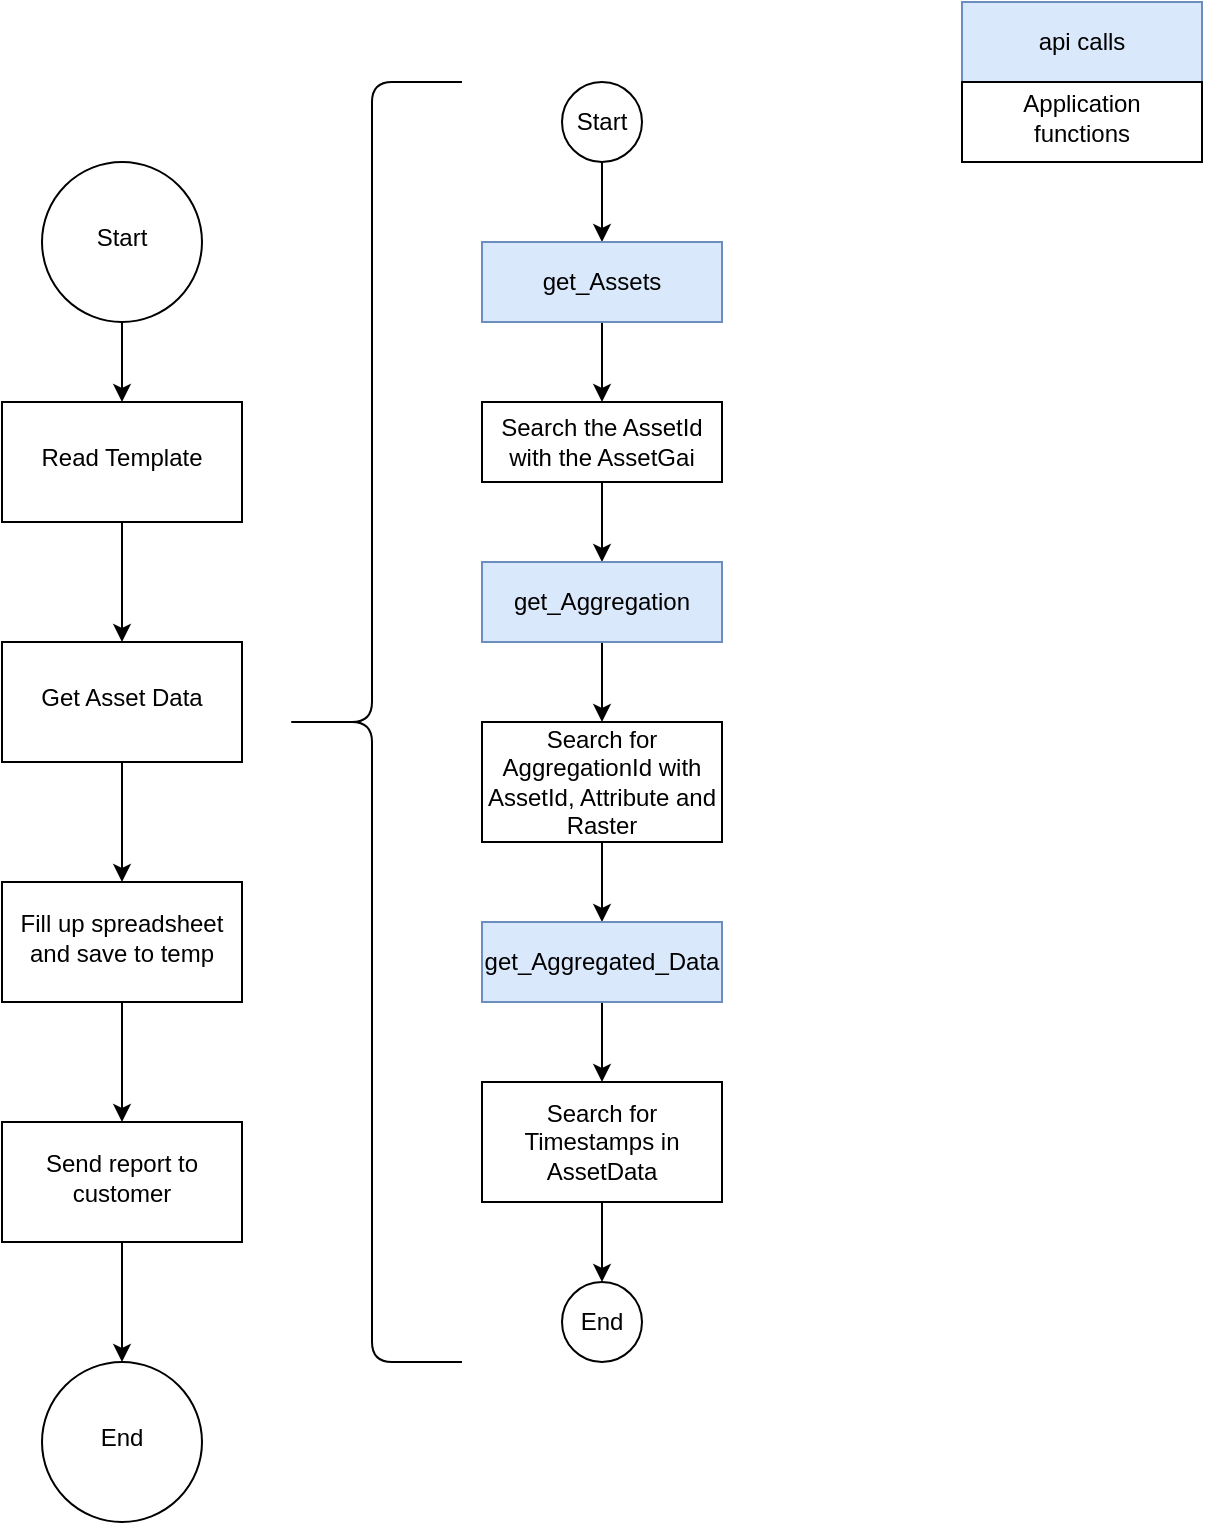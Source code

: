 <mxfile version="20.8.16" type="device"><diagram id="C5RBs43oDa-KdzZeNtuy" name="Page-1"><mxGraphModel dx="1383" dy="785" grid="1" gridSize="10" guides="1" tooltips="1" connect="1" arrows="1" fold="1" page="1" pageScale="1" pageWidth="827" pageHeight="1169" math="0" shadow="0"><root><mxCell id="WIyWlLk6GJQsqaUBKTNV-0"/><mxCell id="WIyWlLk6GJQsqaUBKTNV-1" parent="WIyWlLk6GJQsqaUBKTNV-0"/><mxCell id="MnV2bAvJhZUorKlbxQan-4" value="" style="edgeStyle=orthogonalEdgeStyle;rounded=0;orthogonalLoop=1;jettySize=auto;html=1;" edge="1" parent="WIyWlLk6GJQsqaUBKTNV-1" source="MnV2bAvJhZUorKlbxQan-1" target="MnV2bAvJhZUorKlbxQan-3"><mxGeometry relative="1" as="geometry"/></mxCell><mxCell id="MnV2bAvJhZUorKlbxQan-1" value="Start" style="ellipse;whiteSpace=wrap;html=1;shadow=0;strokeWidth=1;spacing=6;spacingTop=-4;" vertex="1" parent="WIyWlLk6GJQsqaUBKTNV-1"><mxGeometry x="180" y="120" width="80" height="80" as="geometry"/></mxCell><mxCell id="MnV2bAvJhZUorKlbxQan-9" value="" style="edgeStyle=orthogonalEdgeStyle;rounded=0;orthogonalLoop=1;jettySize=auto;html=1;" edge="1" parent="WIyWlLk6GJQsqaUBKTNV-1" source="MnV2bAvJhZUorKlbxQan-3" target="MnV2bAvJhZUorKlbxQan-8"><mxGeometry relative="1" as="geometry"/></mxCell><mxCell id="MnV2bAvJhZUorKlbxQan-3" value="Read Template" style="whiteSpace=wrap;html=1;shadow=0;strokeWidth=1;spacing=6;spacingTop=-4;" vertex="1" parent="WIyWlLk6GJQsqaUBKTNV-1"><mxGeometry x="160" y="240" width="120" height="60" as="geometry"/></mxCell><mxCell id="MnV2bAvJhZUorKlbxQan-12" value="" style="edgeStyle=orthogonalEdgeStyle;rounded=0;orthogonalLoop=1;jettySize=auto;html=1;" edge="1" parent="WIyWlLk6GJQsqaUBKTNV-1" source="MnV2bAvJhZUorKlbxQan-8" target="MnV2bAvJhZUorKlbxQan-11"><mxGeometry relative="1" as="geometry"/></mxCell><mxCell id="MnV2bAvJhZUorKlbxQan-8" value="Get Asset Data" style="whiteSpace=wrap;html=1;shadow=0;strokeWidth=1;spacing=6;spacingTop=-4;" vertex="1" parent="WIyWlLk6GJQsqaUBKTNV-1"><mxGeometry x="160" y="360" width="120" height="60" as="geometry"/></mxCell><mxCell id="MnV2bAvJhZUorKlbxQan-16" value="" style="edgeStyle=orthogonalEdgeStyle;rounded=0;orthogonalLoop=1;jettySize=auto;html=1;" edge="1" parent="WIyWlLk6GJQsqaUBKTNV-1" source="MnV2bAvJhZUorKlbxQan-11" target="MnV2bAvJhZUorKlbxQan-15"><mxGeometry relative="1" as="geometry"/></mxCell><mxCell id="MnV2bAvJhZUorKlbxQan-11" value="Fill up spreadsheet and save to temp" style="whiteSpace=wrap;html=1;shadow=0;strokeWidth=1;spacing=6;spacingTop=-4;" vertex="1" parent="WIyWlLk6GJQsqaUBKTNV-1"><mxGeometry x="160" y="480" width="120" height="60" as="geometry"/></mxCell><mxCell id="MnV2bAvJhZUorKlbxQan-34" value="" style="edgeStyle=orthogonalEdgeStyle;rounded=0;orthogonalLoop=1;jettySize=auto;html=1;" edge="1" parent="WIyWlLk6GJQsqaUBKTNV-1" source="MnV2bAvJhZUorKlbxQan-15" target="MnV2bAvJhZUorKlbxQan-33"><mxGeometry relative="1" as="geometry"/></mxCell><mxCell id="MnV2bAvJhZUorKlbxQan-15" value="Send report to customer" style="whiteSpace=wrap;html=1;shadow=0;strokeWidth=1;spacing=6;spacingTop=-4;" vertex="1" parent="WIyWlLk6GJQsqaUBKTNV-1"><mxGeometry x="160" y="600" width="120" height="60" as="geometry"/></mxCell><mxCell id="MnV2bAvJhZUorKlbxQan-23" value="" style="edgeStyle=orthogonalEdgeStyle;rounded=0;orthogonalLoop=1;jettySize=auto;html=1;" edge="1" parent="WIyWlLk6GJQsqaUBKTNV-1" source="MnV2bAvJhZUorKlbxQan-17" target="MnV2bAvJhZUorKlbxQan-18"><mxGeometry relative="1" as="geometry"/></mxCell><mxCell id="MnV2bAvJhZUorKlbxQan-17" value="Start" style="ellipse;whiteSpace=wrap;html=1;" vertex="1" parent="WIyWlLk6GJQsqaUBKTNV-1"><mxGeometry x="440" y="80" width="40" height="40" as="geometry"/></mxCell><mxCell id="MnV2bAvJhZUorKlbxQan-21" value="" style="edgeStyle=orthogonalEdgeStyle;rounded=0;orthogonalLoop=1;jettySize=auto;html=1;" edge="1" parent="WIyWlLk6GJQsqaUBKTNV-1" source="MnV2bAvJhZUorKlbxQan-18" target="MnV2bAvJhZUorKlbxQan-19"><mxGeometry relative="1" as="geometry"/></mxCell><mxCell id="MnV2bAvJhZUorKlbxQan-18" value="get_Assets" style="whiteSpace=wrap;html=1;fillColor=#dae8fc;strokeColor=#6c8ebf;" vertex="1" parent="WIyWlLk6GJQsqaUBKTNV-1"><mxGeometry x="400" y="160" width="120" height="40" as="geometry"/></mxCell><mxCell id="MnV2bAvJhZUorKlbxQan-22" value="" style="edgeStyle=orthogonalEdgeStyle;rounded=0;orthogonalLoop=1;jettySize=auto;html=1;" edge="1" parent="WIyWlLk6GJQsqaUBKTNV-1" source="MnV2bAvJhZUorKlbxQan-19" target="MnV2bAvJhZUorKlbxQan-20"><mxGeometry relative="1" as="geometry"/></mxCell><mxCell id="MnV2bAvJhZUorKlbxQan-19" value="Search the AssetId with the AssetGai" style="whiteSpace=wrap;html=1;" vertex="1" parent="WIyWlLk6GJQsqaUBKTNV-1"><mxGeometry x="400" y="240" width="120" height="40" as="geometry"/></mxCell><mxCell id="MnV2bAvJhZUorKlbxQan-25" value="" style="edgeStyle=orthogonalEdgeStyle;rounded=0;orthogonalLoop=1;jettySize=auto;html=1;" edge="1" parent="WIyWlLk6GJQsqaUBKTNV-1" source="MnV2bAvJhZUorKlbxQan-20" target="MnV2bAvJhZUorKlbxQan-24"><mxGeometry relative="1" as="geometry"/></mxCell><mxCell id="MnV2bAvJhZUorKlbxQan-20" value="get_Aggregation" style="whiteSpace=wrap;html=1;fillColor=#dae8fc;strokeColor=#6c8ebf;" vertex="1" parent="WIyWlLk6GJQsqaUBKTNV-1"><mxGeometry x="400" y="320" width="120" height="40" as="geometry"/></mxCell><mxCell id="MnV2bAvJhZUorKlbxQan-28" value="" style="edgeStyle=orthogonalEdgeStyle;rounded=0;orthogonalLoop=1;jettySize=auto;html=1;" edge="1" parent="WIyWlLk6GJQsqaUBKTNV-1" source="MnV2bAvJhZUorKlbxQan-24" target="MnV2bAvJhZUorKlbxQan-26"><mxGeometry relative="1" as="geometry"/></mxCell><mxCell id="MnV2bAvJhZUorKlbxQan-24" value="Search for AggregationId with AssetId, Attribute and Raster" style="whiteSpace=wrap;html=1;" vertex="1" parent="WIyWlLk6GJQsqaUBKTNV-1"><mxGeometry x="400" y="400" width="120" height="60" as="geometry"/></mxCell><mxCell id="MnV2bAvJhZUorKlbxQan-29" value="" style="edgeStyle=orthogonalEdgeStyle;rounded=0;orthogonalLoop=1;jettySize=auto;html=1;" edge="1" parent="WIyWlLk6GJQsqaUBKTNV-1" source="MnV2bAvJhZUorKlbxQan-26" target="MnV2bAvJhZUorKlbxQan-27"><mxGeometry relative="1" as="geometry"/></mxCell><mxCell id="MnV2bAvJhZUorKlbxQan-26" value="get_Aggregated_Data" style="whiteSpace=wrap;html=1;fillColor=#dae8fc;strokeColor=#6c8ebf;" vertex="1" parent="WIyWlLk6GJQsqaUBKTNV-1"><mxGeometry x="400" y="500" width="120" height="40" as="geometry"/></mxCell><mxCell id="MnV2bAvJhZUorKlbxQan-32" value="" style="edgeStyle=orthogonalEdgeStyle;rounded=0;orthogonalLoop=1;jettySize=auto;html=1;" edge="1" parent="WIyWlLk6GJQsqaUBKTNV-1" source="MnV2bAvJhZUorKlbxQan-27" target="MnV2bAvJhZUorKlbxQan-30"><mxGeometry relative="1" as="geometry"/></mxCell><mxCell id="MnV2bAvJhZUorKlbxQan-27" value="Search for Timestamps in AssetData" style="whiteSpace=wrap;html=1;" vertex="1" parent="WIyWlLk6GJQsqaUBKTNV-1"><mxGeometry x="400" y="580" width="120" height="60" as="geometry"/></mxCell><mxCell id="MnV2bAvJhZUorKlbxQan-30" value="End" style="ellipse;whiteSpace=wrap;html=1;" vertex="1" parent="WIyWlLk6GJQsqaUBKTNV-1"><mxGeometry x="440" y="680" width="40" height="40" as="geometry"/></mxCell><mxCell id="MnV2bAvJhZUorKlbxQan-33" value="End" style="ellipse;whiteSpace=wrap;html=1;shadow=0;strokeWidth=1;spacing=6;spacingTop=-4;" vertex="1" parent="WIyWlLk6GJQsqaUBKTNV-1"><mxGeometry x="180" y="720" width="80" height="80" as="geometry"/></mxCell><mxCell id="MnV2bAvJhZUorKlbxQan-35" value="" style="shape=curlyBracket;whiteSpace=wrap;html=1;rounded=1;labelPosition=left;verticalLabelPosition=middle;align=right;verticalAlign=middle;size=0.5;" vertex="1" parent="WIyWlLk6GJQsqaUBKTNV-1"><mxGeometry x="300" y="80" width="90" height="640" as="geometry"/></mxCell><mxCell id="MnV2bAvJhZUorKlbxQan-36" value="api calls" style="whiteSpace=wrap;html=1;fillColor=#dae8fc;strokeColor=#6c8ebf;" vertex="1" parent="WIyWlLk6GJQsqaUBKTNV-1"><mxGeometry x="640" y="40" width="120" height="40" as="geometry"/></mxCell><mxCell id="MnV2bAvJhZUorKlbxQan-37" value="Application functions" style="whiteSpace=wrap;html=1;shadow=0;strokeWidth=1;spacing=6;spacingTop=-4;" vertex="1" parent="WIyWlLk6GJQsqaUBKTNV-1"><mxGeometry x="640" y="80" width="120" height="40" as="geometry"/></mxCell></root></mxGraphModel></diagram></mxfile>